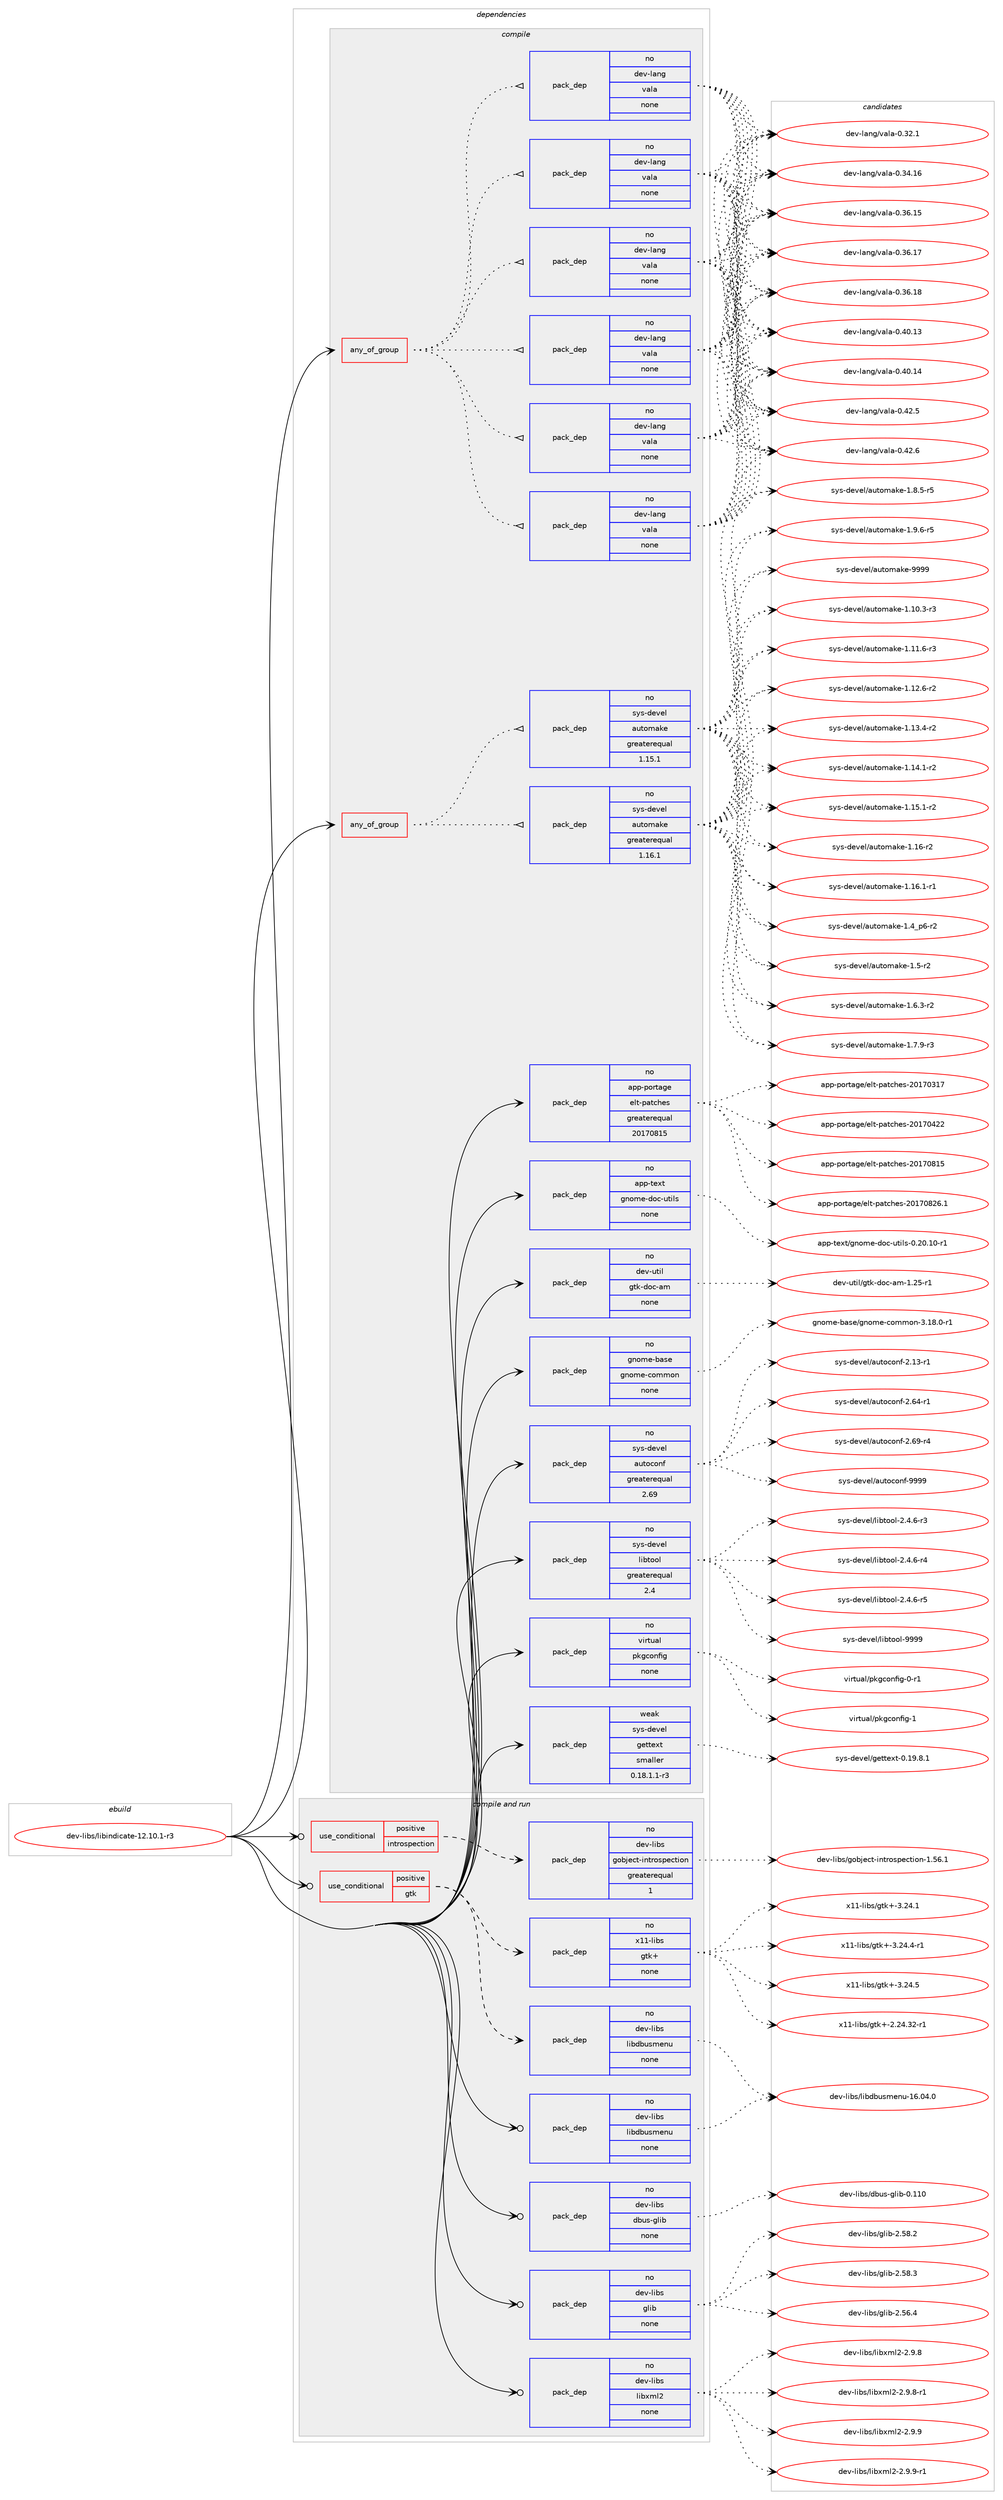 digraph prolog {

# *************
# Graph options
# *************

newrank=true;
concentrate=true;
compound=true;
graph [rankdir=LR,fontname=Helvetica,fontsize=10,ranksep=1.5];#, ranksep=2.5, nodesep=0.2];
edge  [arrowhead=vee];
node  [fontname=Helvetica,fontsize=10];

# **********
# The ebuild
# **********

subgraph cluster_leftcol {
color=gray;
rank=same;
label=<<i>ebuild</i>>;
id [label="dev-libs/libindicate-12.10.1-r3", color=red, width=4, href="../dev-libs/libindicate-12.10.1-r3.svg"];
}

# ****************
# The dependencies
# ****************

subgraph cluster_midcol {
color=gray;
label=<<i>dependencies</i>>;
subgraph cluster_compile {
fillcolor="#eeeeee";
style=filled;
label=<<i>compile</i>>;
subgraph any22279 {
dependency1368362 [label=<<TABLE BORDER="0" CELLBORDER="1" CELLSPACING="0" CELLPADDING="4"><TR><TD CELLPADDING="10">any_of_group</TD></TR></TABLE>>, shape=none, color=red];subgraph pack979456 {
dependency1368363 [label=<<TABLE BORDER="0" CELLBORDER="1" CELLSPACING="0" CELLPADDING="4" WIDTH="220"><TR><TD ROWSPAN="6" CELLPADDING="30">pack_dep</TD></TR><TR><TD WIDTH="110">no</TD></TR><TR><TD>dev-lang</TD></TR><TR><TD>vala</TD></TR><TR><TD>none</TD></TR><TR><TD></TD></TR></TABLE>>, shape=none, color=blue];
}
dependency1368362:e -> dependency1368363:w [weight=20,style="dotted",arrowhead="oinv"];
subgraph pack979457 {
dependency1368364 [label=<<TABLE BORDER="0" CELLBORDER="1" CELLSPACING="0" CELLPADDING="4" WIDTH="220"><TR><TD ROWSPAN="6" CELLPADDING="30">pack_dep</TD></TR><TR><TD WIDTH="110">no</TD></TR><TR><TD>dev-lang</TD></TR><TR><TD>vala</TD></TR><TR><TD>none</TD></TR><TR><TD></TD></TR></TABLE>>, shape=none, color=blue];
}
dependency1368362:e -> dependency1368364:w [weight=20,style="dotted",arrowhead="oinv"];
subgraph pack979458 {
dependency1368365 [label=<<TABLE BORDER="0" CELLBORDER="1" CELLSPACING="0" CELLPADDING="4" WIDTH="220"><TR><TD ROWSPAN="6" CELLPADDING="30">pack_dep</TD></TR><TR><TD WIDTH="110">no</TD></TR><TR><TD>dev-lang</TD></TR><TR><TD>vala</TD></TR><TR><TD>none</TD></TR><TR><TD></TD></TR></TABLE>>, shape=none, color=blue];
}
dependency1368362:e -> dependency1368365:w [weight=20,style="dotted",arrowhead="oinv"];
subgraph pack979459 {
dependency1368366 [label=<<TABLE BORDER="0" CELLBORDER="1" CELLSPACING="0" CELLPADDING="4" WIDTH="220"><TR><TD ROWSPAN="6" CELLPADDING="30">pack_dep</TD></TR><TR><TD WIDTH="110">no</TD></TR><TR><TD>dev-lang</TD></TR><TR><TD>vala</TD></TR><TR><TD>none</TD></TR><TR><TD></TD></TR></TABLE>>, shape=none, color=blue];
}
dependency1368362:e -> dependency1368366:w [weight=20,style="dotted",arrowhead="oinv"];
subgraph pack979460 {
dependency1368367 [label=<<TABLE BORDER="0" CELLBORDER="1" CELLSPACING="0" CELLPADDING="4" WIDTH="220"><TR><TD ROWSPAN="6" CELLPADDING="30">pack_dep</TD></TR><TR><TD WIDTH="110">no</TD></TR><TR><TD>dev-lang</TD></TR><TR><TD>vala</TD></TR><TR><TD>none</TD></TR><TR><TD></TD></TR></TABLE>>, shape=none, color=blue];
}
dependency1368362:e -> dependency1368367:w [weight=20,style="dotted",arrowhead="oinv"];
subgraph pack979461 {
dependency1368368 [label=<<TABLE BORDER="0" CELLBORDER="1" CELLSPACING="0" CELLPADDING="4" WIDTH="220"><TR><TD ROWSPAN="6" CELLPADDING="30">pack_dep</TD></TR><TR><TD WIDTH="110">no</TD></TR><TR><TD>dev-lang</TD></TR><TR><TD>vala</TD></TR><TR><TD>none</TD></TR><TR><TD></TD></TR></TABLE>>, shape=none, color=blue];
}
dependency1368362:e -> dependency1368368:w [weight=20,style="dotted",arrowhead="oinv"];
}
id:e -> dependency1368362:w [weight=20,style="solid",arrowhead="vee"];
subgraph any22280 {
dependency1368369 [label=<<TABLE BORDER="0" CELLBORDER="1" CELLSPACING="0" CELLPADDING="4"><TR><TD CELLPADDING="10">any_of_group</TD></TR></TABLE>>, shape=none, color=red];subgraph pack979462 {
dependency1368370 [label=<<TABLE BORDER="0" CELLBORDER="1" CELLSPACING="0" CELLPADDING="4" WIDTH="220"><TR><TD ROWSPAN="6" CELLPADDING="30">pack_dep</TD></TR><TR><TD WIDTH="110">no</TD></TR><TR><TD>sys-devel</TD></TR><TR><TD>automake</TD></TR><TR><TD>greaterequal</TD></TR><TR><TD>1.16.1</TD></TR></TABLE>>, shape=none, color=blue];
}
dependency1368369:e -> dependency1368370:w [weight=20,style="dotted",arrowhead="oinv"];
subgraph pack979463 {
dependency1368371 [label=<<TABLE BORDER="0" CELLBORDER="1" CELLSPACING="0" CELLPADDING="4" WIDTH="220"><TR><TD ROWSPAN="6" CELLPADDING="30">pack_dep</TD></TR><TR><TD WIDTH="110">no</TD></TR><TR><TD>sys-devel</TD></TR><TR><TD>automake</TD></TR><TR><TD>greaterequal</TD></TR><TR><TD>1.15.1</TD></TR></TABLE>>, shape=none, color=blue];
}
dependency1368369:e -> dependency1368371:w [weight=20,style="dotted",arrowhead="oinv"];
}
id:e -> dependency1368369:w [weight=20,style="solid",arrowhead="vee"];
subgraph pack979464 {
dependency1368372 [label=<<TABLE BORDER="0" CELLBORDER="1" CELLSPACING="0" CELLPADDING="4" WIDTH="220"><TR><TD ROWSPAN="6" CELLPADDING="30">pack_dep</TD></TR><TR><TD WIDTH="110">no</TD></TR><TR><TD>app-portage</TD></TR><TR><TD>elt-patches</TD></TR><TR><TD>greaterequal</TD></TR><TR><TD>20170815</TD></TR></TABLE>>, shape=none, color=blue];
}
id:e -> dependency1368372:w [weight=20,style="solid",arrowhead="vee"];
subgraph pack979465 {
dependency1368373 [label=<<TABLE BORDER="0" CELLBORDER="1" CELLSPACING="0" CELLPADDING="4" WIDTH="220"><TR><TD ROWSPAN="6" CELLPADDING="30">pack_dep</TD></TR><TR><TD WIDTH="110">no</TD></TR><TR><TD>app-text</TD></TR><TR><TD>gnome-doc-utils</TD></TR><TR><TD>none</TD></TR><TR><TD></TD></TR></TABLE>>, shape=none, color=blue];
}
id:e -> dependency1368373:w [weight=20,style="solid",arrowhead="vee"];
subgraph pack979466 {
dependency1368374 [label=<<TABLE BORDER="0" CELLBORDER="1" CELLSPACING="0" CELLPADDING="4" WIDTH="220"><TR><TD ROWSPAN="6" CELLPADDING="30">pack_dep</TD></TR><TR><TD WIDTH="110">no</TD></TR><TR><TD>dev-util</TD></TR><TR><TD>gtk-doc-am</TD></TR><TR><TD>none</TD></TR><TR><TD></TD></TR></TABLE>>, shape=none, color=blue];
}
id:e -> dependency1368374:w [weight=20,style="solid",arrowhead="vee"];
subgraph pack979467 {
dependency1368375 [label=<<TABLE BORDER="0" CELLBORDER="1" CELLSPACING="0" CELLPADDING="4" WIDTH="220"><TR><TD ROWSPAN="6" CELLPADDING="30">pack_dep</TD></TR><TR><TD WIDTH="110">no</TD></TR><TR><TD>gnome-base</TD></TR><TR><TD>gnome-common</TD></TR><TR><TD>none</TD></TR><TR><TD></TD></TR></TABLE>>, shape=none, color=blue];
}
id:e -> dependency1368375:w [weight=20,style="solid",arrowhead="vee"];
subgraph pack979468 {
dependency1368376 [label=<<TABLE BORDER="0" CELLBORDER="1" CELLSPACING="0" CELLPADDING="4" WIDTH="220"><TR><TD ROWSPAN="6" CELLPADDING="30">pack_dep</TD></TR><TR><TD WIDTH="110">no</TD></TR><TR><TD>sys-devel</TD></TR><TR><TD>autoconf</TD></TR><TR><TD>greaterequal</TD></TR><TR><TD>2.69</TD></TR></TABLE>>, shape=none, color=blue];
}
id:e -> dependency1368376:w [weight=20,style="solid",arrowhead="vee"];
subgraph pack979469 {
dependency1368377 [label=<<TABLE BORDER="0" CELLBORDER="1" CELLSPACING="0" CELLPADDING="4" WIDTH="220"><TR><TD ROWSPAN="6" CELLPADDING="30">pack_dep</TD></TR><TR><TD WIDTH="110">no</TD></TR><TR><TD>sys-devel</TD></TR><TR><TD>libtool</TD></TR><TR><TD>greaterequal</TD></TR><TR><TD>2.4</TD></TR></TABLE>>, shape=none, color=blue];
}
id:e -> dependency1368377:w [weight=20,style="solid",arrowhead="vee"];
subgraph pack979470 {
dependency1368378 [label=<<TABLE BORDER="0" CELLBORDER="1" CELLSPACING="0" CELLPADDING="4" WIDTH="220"><TR><TD ROWSPAN="6" CELLPADDING="30">pack_dep</TD></TR><TR><TD WIDTH="110">no</TD></TR><TR><TD>virtual</TD></TR><TR><TD>pkgconfig</TD></TR><TR><TD>none</TD></TR><TR><TD></TD></TR></TABLE>>, shape=none, color=blue];
}
id:e -> dependency1368378:w [weight=20,style="solid",arrowhead="vee"];
subgraph pack979471 {
dependency1368379 [label=<<TABLE BORDER="0" CELLBORDER="1" CELLSPACING="0" CELLPADDING="4" WIDTH="220"><TR><TD ROWSPAN="6" CELLPADDING="30">pack_dep</TD></TR><TR><TD WIDTH="110">weak</TD></TR><TR><TD>sys-devel</TD></TR><TR><TD>gettext</TD></TR><TR><TD>smaller</TD></TR><TR><TD>0.18.1.1-r3</TD></TR></TABLE>>, shape=none, color=blue];
}
id:e -> dependency1368379:w [weight=20,style="solid",arrowhead="vee"];
}
subgraph cluster_compileandrun {
fillcolor="#eeeeee";
style=filled;
label=<<i>compile and run</i>>;
subgraph cond366075 {
dependency1368380 [label=<<TABLE BORDER="0" CELLBORDER="1" CELLSPACING="0" CELLPADDING="4"><TR><TD ROWSPAN="3" CELLPADDING="10">use_conditional</TD></TR><TR><TD>positive</TD></TR><TR><TD>gtk</TD></TR></TABLE>>, shape=none, color=red];
subgraph pack979472 {
dependency1368381 [label=<<TABLE BORDER="0" CELLBORDER="1" CELLSPACING="0" CELLPADDING="4" WIDTH="220"><TR><TD ROWSPAN="6" CELLPADDING="30">pack_dep</TD></TR><TR><TD WIDTH="110">no</TD></TR><TR><TD>dev-libs</TD></TR><TR><TD>libdbusmenu</TD></TR><TR><TD>none</TD></TR><TR><TD></TD></TR></TABLE>>, shape=none, color=blue];
}
dependency1368380:e -> dependency1368381:w [weight=20,style="dashed",arrowhead="vee"];
subgraph pack979473 {
dependency1368382 [label=<<TABLE BORDER="0" CELLBORDER="1" CELLSPACING="0" CELLPADDING="4" WIDTH="220"><TR><TD ROWSPAN="6" CELLPADDING="30">pack_dep</TD></TR><TR><TD WIDTH="110">no</TD></TR><TR><TD>x11-libs</TD></TR><TR><TD>gtk+</TD></TR><TR><TD>none</TD></TR><TR><TD></TD></TR></TABLE>>, shape=none, color=blue];
}
dependency1368380:e -> dependency1368382:w [weight=20,style="dashed",arrowhead="vee"];
}
id:e -> dependency1368380:w [weight=20,style="solid",arrowhead="odotvee"];
subgraph cond366076 {
dependency1368383 [label=<<TABLE BORDER="0" CELLBORDER="1" CELLSPACING="0" CELLPADDING="4"><TR><TD ROWSPAN="3" CELLPADDING="10">use_conditional</TD></TR><TR><TD>positive</TD></TR><TR><TD>introspection</TD></TR></TABLE>>, shape=none, color=red];
subgraph pack979474 {
dependency1368384 [label=<<TABLE BORDER="0" CELLBORDER="1" CELLSPACING="0" CELLPADDING="4" WIDTH="220"><TR><TD ROWSPAN="6" CELLPADDING="30">pack_dep</TD></TR><TR><TD WIDTH="110">no</TD></TR><TR><TD>dev-libs</TD></TR><TR><TD>gobject-introspection</TD></TR><TR><TD>greaterequal</TD></TR><TR><TD>1</TD></TR></TABLE>>, shape=none, color=blue];
}
dependency1368383:e -> dependency1368384:w [weight=20,style="dashed",arrowhead="vee"];
}
id:e -> dependency1368383:w [weight=20,style="solid",arrowhead="odotvee"];
subgraph pack979475 {
dependency1368385 [label=<<TABLE BORDER="0" CELLBORDER="1" CELLSPACING="0" CELLPADDING="4" WIDTH="220"><TR><TD ROWSPAN="6" CELLPADDING="30">pack_dep</TD></TR><TR><TD WIDTH="110">no</TD></TR><TR><TD>dev-libs</TD></TR><TR><TD>dbus-glib</TD></TR><TR><TD>none</TD></TR><TR><TD></TD></TR></TABLE>>, shape=none, color=blue];
}
id:e -> dependency1368385:w [weight=20,style="solid",arrowhead="odotvee"];
subgraph pack979476 {
dependency1368386 [label=<<TABLE BORDER="0" CELLBORDER="1" CELLSPACING="0" CELLPADDING="4" WIDTH="220"><TR><TD ROWSPAN="6" CELLPADDING="30">pack_dep</TD></TR><TR><TD WIDTH="110">no</TD></TR><TR><TD>dev-libs</TD></TR><TR><TD>glib</TD></TR><TR><TD>none</TD></TR><TR><TD></TD></TR></TABLE>>, shape=none, color=blue];
}
id:e -> dependency1368386:w [weight=20,style="solid",arrowhead="odotvee"];
subgraph pack979477 {
dependency1368387 [label=<<TABLE BORDER="0" CELLBORDER="1" CELLSPACING="0" CELLPADDING="4" WIDTH="220"><TR><TD ROWSPAN="6" CELLPADDING="30">pack_dep</TD></TR><TR><TD WIDTH="110">no</TD></TR><TR><TD>dev-libs</TD></TR><TR><TD>libdbusmenu</TD></TR><TR><TD>none</TD></TR><TR><TD></TD></TR></TABLE>>, shape=none, color=blue];
}
id:e -> dependency1368387:w [weight=20,style="solid",arrowhead="odotvee"];
subgraph pack979478 {
dependency1368388 [label=<<TABLE BORDER="0" CELLBORDER="1" CELLSPACING="0" CELLPADDING="4" WIDTH="220"><TR><TD ROWSPAN="6" CELLPADDING="30">pack_dep</TD></TR><TR><TD WIDTH="110">no</TD></TR><TR><TD>dev-libs</TD></TR><TR><TD>libxml2</TD></TR><TR><TD>none</TD></TR><TR><TD></TD></TR></TABLE>>, shape=none, color=blue];
}
id:e -> dependency1368388:w [weight=20,style="solid",arrowhead="odotvee"];
}
subgraph cluster_run {
fillcolor="#eeeeee";
style=filled;
label=<<i>run</i>>;
}
}

# **************
# The candidates
# **************

subgraph cluster_choices {
rank=same;
color=gray;
label=<<i>candidates</i>>;

subgraph choice979456 {
color=black;
nodesep=1;
choice100101118451089711010347118971089745484651504649 [label="dev-lang/vala-0.32.1", color=red, width=4,href="../dev-lang/vala-0.32.1.svg"];
choice10010111845108971101034711897108974548465152464954 [label="dev-lang/vala-0.34.16", color=red, width=4,href="../dev-lang/vala-0.34.16.svg"];
choice10010111845108971101034711897108974548465154464953 [label="dev-lang/vala-0.36.15", color=red, width=4,href="../dev-lang/vala-0.36.15.svg"];
choice10010111845108971101034711897108974548465154464955 [label="dev-lang/vala-0.36.17", color=red, width=4,href="../dev-lang/vala-0.36.17.svg"];
choice10010111845108971101034711897108974548465154464956 [label="dev-lang/vala-0.36.18", color=red, width=4,href="../dev-lang/vala-0.36.18.svg"];
choice10010111845108971101034711897108974548465248464951 [label="dev-lang/vala-0.40.13", color=red, width=4,href="../dev-lang/vala-0.40.13.svg"];
choice10010111845108971101034711897108974548465248464952 [label="dev-lang/vala-0.40.14", color=red, width=4,href="../dev-lang/vala-0.40.14.svg"];
choice100101118451089711010347118971089745484652504653 [label="dev-lang/vala-0.42.5", color=red, width=4,href="../dev-lang/vala-0.42.5.svg"];
choice100101118451089711010347118971089745484652504654 [label="dev-lang/vala-0.42.6", color=red, width=4,href="../dev-lang/vala-0.42.6.svg"];
dependency1368363:e -> choice100101118451089711010347118971089745484651504649:w [style=dotted,weight="100"];
dependency1368363:e -> choice10010111845108971101034711897108974548465152464954:w [style=dotted,weight="100"];
dependency1368363:e -> choice10010111845108971101034711897108974548465154464953:w [style=dotted,weight="100"];
dependency1368363:e -> choice10010111845108971101034711897108974548465154464955:w [style=dotted,weight="100"];
dependency1368363:e -> choice10010111845108971101034711897108974548465154464956:w [style=dotted,weight="100"];
dependency1368363:e -> choice10010111845108971101034711897108974548465248464951:w [style=dotted,weight="100"];
dependency1368363:e -> choice10010111845108971101034711897108974548465248464952:w [style=dotted,weight="100"];
dependency1368363:e -> choice100101118451089711010347118971089745484652504653:w [style=dotted,weight="100"];
dependency1368363:e -> choice100101118451089711010347118971089745484652504654:w [style=dotted,weight="100"];
}
subgraph choice979457 {
color=black;
nodesep=1;
choice100101118451089711010347118971089745484651504649 [label="dev-lang/vala-0.32.1", color=red, width=4,href="../dev-lang/vala-0.32.1.svg"];
choice10010111845108971101034711897108974548465152464954 [label="dev-lang/vala-0.34.16", color=red, width=4,href="../dev-lang/vala-0.34.16.svg"];
choice10010111845108971101034711897108974548465154464953 [label="dev-lang/vala-0.36.15", color=red, width=4,href="../dev-lang/vala-0.36.15.svg"];
choice10010111845108971101034711897108974548465154464955 [label="dev-lang/vala-0.36.17", color=red, width=4,href="../dev-lang/vala-0.36.17.svg"];
choice10010111845108971101034711897108974548465154464956 [label="dev-lang/vala-0.36.18", color=red, width=4,href="../dev-lang/vala-0.36.18.svg"];
choice10010111845108971101034711897108974548465248464951 [label="dev-lang/vala-0.40.13", color=red, width=4,href="../dev-lang/vala-0.40.13.svg"];
choice10010111845108971101034711897108974548465248464952 [label="dev-lang/vala-0.40.14", color=red, width=4,href="../dev-lang/vala-0.40.14.svg"];
choice100101118451089711010347118971089745484652504653 [label="dev-lang/vala-0.42.5", color=red, width=4,href="../dev-lang/vala-0.42.5.svg"];
choice100101118451089711010347118971089745484652504654 [label="dev-lang/vala-0.42.6", color=red, width=4,href="../dev-lang/vala-0.42.6.svg"];
dependency1368364:e -> choice100101118451089711010347118971089745484651504649:w [style=dotted,weight="100"];
dependency1368364:e -> choice10010111845108971101034711897108974548465152464954:w [style=dotted,weight="100"];
dependency1368364:e -> choice10010111845108971101034711897108974548465154464953:w [style=dotted,weight="100"];
dependency1368364:e -> choice10010111845108971101034711897108974548465154464955:w [style=dotted,weight="100"];
dependency1368364:e -> choice10010111845108971101034711897108974548465154464956:w [style=dotted,weight="100"];
dependency1368364:e -> choice10010111845108971101034711897108974548465248464951:w [style=dotted,weight="100"];
dependency1368364:e -> choice10010111845108971101034711897108974548465248464952:w [style=dotted,weight="100"];
dependency1368364:e -> choice100101118451089711010347118971089745484652504653:w [style=dotted,weight="100"];
dependency1368364:e -> choice100101118451089711010347118971089745484652504654:w [style=dotted,weight="100"];
}
subgraph choice979458 {
color=black;
nodesep=1;
choice100101118451089711010347118971089745484651504649 [label="dev-lang/vala-0.32.1", color=red, width=4,href="../dev-lang/vala-0.32.1.svg"];
choice10010111845108971101034711897108974548465152464954 [label="dev-lang/vala-0.34.16", color=red, width=4,href="../dev-lang/vala-0.34.16.svg"];
choice10010111845108971101034711897108974548465154464953 [label="dev-lang/vala-0.36.15", color=red, width=4,href="../dev-lang/vala-0.36.15.svg"];
choice10010111845108971101034711897108974548465154464955 [label="dev-lang/vala-0.36.17", color=red, width=4,href="../dev-lang/vala-0.36.17.svg"];
choice10010111845108971101034711897108974548465154464956 [label="dev-lang/vala-0.36.18", color=red, width=4,href="../dev-lang/vala-0.36.18.svg"];
choice10010111845108971101034711897108974548465248464951 [label="dev-lang/vala-0.40.13", color=red, width=4,href="../dev-lang/vala-0.40.13.svg"];
choice10010111845108971101034711897108974548465248464952 [label="dev-lang/vala-0.40.14", color=red, width=4,href="../dev-lang/vala-0.40.14.svg"];
choice100101118451089711010347118971089745484652504653 [label="dev-lang/vala-0.42.5", color=red, width=4,href="../dev-lang/vala-0.42.5.svg"];
choice100101118451089711010347118971089745484652504654 [label="dev-lang/vala-0.42.6", color=red, width=4,href="../dev-lang/vala-0.42.6.svg"];
dependency1368365:e -> choice100101118451089711010347118971089745484651504649:w [style=dotted,weight="100"];
dependency1368365:e -> choice10010111845108971101034711897108974548465152464954:w [style=dotted,weight="100"];
dependency1368365:e -> choice10010111845108971101034711897108974548465154464953:w [style=dotted,weight="100"];
dependency1368365:e -> choice10010111845108971101034711897108974548465154464955:w [style=dotted,weight="100"];
dependency1368365:e -> choice10010111845108971101034711897108974548465154464956:w [style=dotted,weight="100"];
dependency1368365:e -> choice10010111845108971101034711897108974548465248464951:w [style=dotted,weight="100"];
dependency1368365:e -> choice10010111845108971101034711897108974548465248464952:w [style=dotted,weight="100"];
dependency1368365:e -> choice100101118451089711010347118971089745484652504653:w [style=dotted,weight="100"];
dependency1368365:e -> choice100101118451089711010347118971089745484652504654:w [style=dotted,weight="100"];
}
subgraph choice979459 {
color=black;
nodesep=1;
choice100101118451089711010347118971089745484651504649 [label="dev-lang/vala-0.32.1", color=red, width=4,href="../dev-lang/vala-0.32.1.svg"];
choice10010111845108971101034711897108974548465152464954 [label="dev-lang/vala-0.34.16", color=red, width=4,href="../dev-lang/vala-0.34.16.svg"];
choice10010111845108971101034711897108974548465154464953 [label="dev-lang/vala-0.36.15", color=red, width=4,href="../dev-lang/vala-0.36.15.svg"];
choice10010111845108971101034711897108974548465154464955 [label="dev-lang/vala-0.36.17", color=red, width=4,href="../dev-lang/vala-0.36.17.svg"];
choice10010111845108971101034711897108974548465154464956 [label="dev-lang/vala-0.36.18", color=red, width=4,href="../dev-lang/vala-0.36.18.svg"];
choice10010111845108971101034711897108974548465248464951 [label="dev-lang/vala-0.40.13", color=red, width=4,href="../dev-lang/vala-0.40.13.svg"];
choice10010111845108971101034711897108974548465248464952 [label="dev-lang/vala-0.40.14", color=red, width=4,href="../dev-lang/vala-0.40.14.svg"];
choice100101118451089711010347118971089745484652504653 [label="dev-lang/vala-0.42.5", color=red, width=4,href="../dev-lang/vala-0.42.5.svg"];
choice100101118451089711010347118971089745484652504654 [label="dev-lang/vala-0.42.6", color=red, width=4,href="../dev-lang/vala-0.42.6.svg"];
dependency1368366:e -> choice100101118451089711010347118971089745484651504649:w [style=dotted,weight="100"];
dependency1368366:e -> choice10010111845108971101034711897108974548465152464954:w [style=dotted,weight="100"];
dependency1368366:e -> choice10010111845108971101034711897108974548465154464953:w [style=dotted,weight="100"];
dependency1368366:e -> choice10010111845108971101034711897108974548465154464955:w [style=dotted,weight="100"];
dependency1368366:e -> choice10010111845108971101034711897108974548465154464956:w [style=dotted,weight="100"];
dependency1368366:e -> choice10010111845108971101034711897108974548465248464951:w [style=dotted,weight="100"];
dependency1368366:e -> choice10010111845108971101034711897108974548465248464952:w [style=dotted,weight="100"];
dependency1368366:e -> choice100101118451089711010347118971089745484652504653:w [style=dotted,weight="100"];
dependency1368366:e -> choice100101118451089711010347118971089745484652504654:w [style=dotted,weight="100"];
}
subgraph choice979460 {
color=black;
nodesep=1;
choice100101118451089711010347118971089745484651504649 [label="dev-lang/vala-0.32.1", color=red, width=4,href="../dev-lang/vala-0.32.1.svg"];
choice10010111845108971101034711897108974548465152464954 [label="dev-lang/vala-0.34.16", color=red, width=4,href="../dev-lang/vala-0.34.16.svg"];
choice10010111845108971101034711897108974548465154464953 [label="dev-lang/vala-0.36.15", color=red, width=4,href="../dev-lang/vala-0.36.15.svg"];
choice10010111845108971101034711897108974548465154464955 [label="dev-lang/vala-0.36.17", color=red, width=4,href="../dev-lang/vala-0.36.17.svg"];
choice10010111845108971101034711897108974548465154464956 [label="dev-lang/vala-0.36.18", color=red, width=4,href="../dev-lang/vala-0.36.18.svg"];
choice10010111845108971101034711897108974548465248464951 [label="dev-lang/vala-0.40.13", color=red, width=4,href="../dev-lang/vala-0.40.13.svg"];
choice10010111845108971101034711897108974548465248464952 [label="dev-lang/vala-0.40.14", color=red, width=4,href="../dev-lang/vala-0.40.14.svg"];
choice100101118451089711010347118971089745484652504653 [label="dev-lang/vala-0.42.5", color=red, width=4,href="../dev-lang/vala-0.42.5.svg"];
choice100101118451089711010347118971089745484652504654 [label="dev-lang/vala-0.42.6", color=red, width=4,href="../dev-lang/vala-0.42.6.svg"];
dependency1368367:e -> choice100101118451089711010347118971089745484651504649:w [style=dotted,weight="100"];
dependency1368367:e -> choice10010111845108971101034711897108974548465152464954:w [style=dotted,weight="100"];
dependency1368367:e -> choice10010111845108971101034711897108974548465154464953:w [style=dotted,weight="100"];
dependency1368367:e -> choice10010111845108971101034711897108974548465154464955:w [style=dotted,weight="100"];
dependency1368367:e -> choice10010111845108971101034711897108974548465154464956:w [style=dotted,weight="100"];
dependency1368367:e -> choice10010111845108971101034711897108974548465248464951:w [style=dotted,weight="100"];
dependency1368367:e -> choice10010111845108971101034711897108974548465248464952:w [style=dotted,weight="100"];
dependency1368367:e -> choice100101118451089711010347118971089745484652504653:w [style=dotted,weight="100"];
dependency1368367:e -> choice100101118451089711010347118971089745484652504654:w [style=dotted,weight="100"];
}
subgraph choice979461 {
color=black;
nodesep=1;
choice100101118451089711010347118971089745484651504649 [label="dev-lang/vala-0.32.1", color=red, width=4,href="../dev-lang/vala-0.32.1.svg"];
choice10010111845108971101034711897108974548465152464954 [label="dev-lang/vala-0.34.16", color=red, width=4,href="../dev-lang/vala-0.34.16.svg"];
choice10010111845108971101034711897108974548465154464953 [label="dev-lang/vala-0.36.15", color=red, width=4,href="../dev-lang/vala-0.36.15.svg"];
choice10010111845108971101034711897108974548465154464955 [label="dev-lang/vala-0.36.17", color=red, width=4,href="../dev-lang/vala-0.36.17.svg"];
choice10010111845108971101034711897108974548465154464956 [label="dev-lang/vala-0.36.18", color=red, width=4,href="../dev-lang/vala-0.36.18.svg"];
choice10010111845108971101034711897108974548465248464951 [label="dev-lang/vala-0.40.13", color=red, width=4,href="../dev-lang/vala-0.40.13.svg"];
choice10010111845108971101034711897108974548465248464952 [label="dev-lang/vala-0.40.14", color=red, width=4,href="../dev-lang/vala-0.40.14.svg"];
choice100101118451089711010347118971089745484652504653 [label="dev-lang/vala-0.42.5", color=red, width=4,href="../dev-lang/vala-0.42.5.svg"];
choice100101118451089711010347118971089745484652504654 [label="dev-lang/vala-0.42.6", color=red, width=4,href="../dev-lang/vala-0.42.6.svg"];
dependency1368368:e -> choice100101118451089711010347118971089745484651504649:w [style=dotted,weight="100"];
dependency1368368:e -> choice10010111845108971101034711897108974548465152464954:w [style=dotted,weight="100"];
dependency1368368:e -> choice10010111845108971101034711897108974548465154464953:w [style=dotted,weight="100"];
dependency1368368:e -> choice10010111845108971101034711897108974548465154464955:w [style=dotted,weight="100"];
dependency1368368:e -> choice10010111845108971101034711897108974548465154464956:w [style=dotted,weight="100"];
dependency1368368:e -> choice10010111845108971101034711897108974548465248464951:w [style=dotted,weight="100"];
dependency1368368:e -> choice10010111845108971101034711897108974548465248464952:w [style=dotted,weight="100"];
dependency1368368:e -> choice100101118451089711010347118971089745484652504653:w [style=dotted,weight="100"];
dependency1368368:e -> choice100101118451089711010347118971089745484652504654:w [style=dotted,weight="100"];
}
subgraph choice979462 {
color=black;
nodesep=1;
choice11512111545100101118101108479711711611110997107101454946494846514511451 [label="sys-devel/automake-1.10.3-r3", color=red, width=4,href="../sys-devel/automake-1.10.3-r3.svg"];
choice11512111545100101118101108479711711611110997107101454946494946544511451 [label="sys-devel/automake-1.11.6-r3", color=red, width=4,href="../sys-devel/automake-1.11.6-r3.svg"];
choice11512111545100101118101108479711711611110997107101454946495046544511450 [label="sys-devel/automake-1.12.6-r2", color=red, width=4,href="../sys-devel/automake-1.12.6-r2.svg"];
choice11512111545100101118101108479711711611110997107101454946495146524511450 [label="sys-devel/automake-1.13.4-r2", color=red, width=4,href="../sys-devel/automake-1.13.4-r2.svg"];
choice11512111545100101118101108479711711611110997107101454946495246494511450 [label="sys-devel/automake-1.14.1-r2", color=red, width=4,href="../sys-devel/automake-1.14.1-r2.svg"];
choice11512111545100101118101108479711711611110997107101454946495346494511450 [label="sys-devel/automake-1.15.1-r2", color=red, width=4,href="../sys-devel/automake-1.15.1-r2.svg"];
choice1151211154510010111810110847971171161111099710710145494649544511450 [label="sys-devel/automake-1.16-r2", color=red, width=4,href="../sys-devel/automake-1.16-r2.svg"];
choice11512111545100101118101108479711711611110997107101454946495446494511449 [label="sys-devel/automake-1.16.1-r1", color=red, width=4,href="../sys-devel/automake-1.16.1-r1.svg"];
choice115121115451001011181011084797117116111109971071014549465295112544511450 [label="sys-devel/automake-1.4_p6-r2", color=red, width=4,href="../sys-devel/automake-1.4_p6-r2.svg"];
choice11512111545100101118101108479711711611110997107101454946534511450 [label="sys-devel/automake-1.5-r2", color=red, width=4,href="../sys-devel/automake-1.5-r2.svg"];
choice115121115451001011181011084797117116111109971071014549465446514511450 [label="sys-devel/automake-1.6.3-r2", color=red, width=4,href="../sys-devel/automake-1.6.3-r2.svg"];
choice115121115451001011181011084797117116111109971071014549465546574511451 [label="sys-devel/automake-1.7.9-r3", color=red, width=4,href="../sys-devel/automake-1.7.9-r3.svg"];
choice115121115451001011181011084797117116111109971071014549465646534511453 [label="sys-devel/automake-1.8.5-r5", color=red, width=4,href="../sys-devel/automake-1.8.5-r5.svg"];
choice115121115451001011181011084797117116111109971071014549465746544511453 [label="sys-devel/automake-1.9.6-r5", color=red, width=4,href="../sys-devel/automake-1.9.6-r5.svg"];
choice115121115451001011181011084797117116111109971071014557575757 [label="sys-devel/automake-9999", color=red, width=4,href="../sys-devel/automake-9999.svg"];
dependency1368370:e -> choice11512111545100101118101108479711711611110997107101454946494846514511451:w [style=dotted,weight="100"];
dependency1368370:e -> choice11512111545100101118101108479711711611110997107101454946494946544511451:w [style=dotted,weight="100"];
dependency1368370:e -> choice11512111545100101118101108479711711611110997107101454946495046544511450:w [style=dotted,weight="100"];
dependency1368370:e -> choice11512111545100101118101108479711711611110997107101454946495146524511450:w [style=dotted,weight="100"];
dependency1368370:e -> choice11512111545100101118101108479711711611110997107101454946495246494511450:w [style=dotted,weight="100"];
dependency1368370:e -> choice11512111545100101118101108479711711611110997107101454946495346494511450:w [style=dotted,weight="100"];
dependency1368370:e -> choice1151211154510010111810110847971171161111099710710145494649544511450:w [style=dotted,weight="100"];
dependency1368370:e -> choice11512111545100101118101108479711711611110997107101454946495446494511449:w [style=dotted,weight="100"];
dependency1368370:e -> choice115121115451001011181011084797117116111109971071014549465295112544511450:w [style=dotted,weight="100"];
dependency1368370:e -> choice11512111545100101118101108479711711611110997107101454946534511450:w [style=dotted,weight="100"];
dependency1368370:e -> choice115121115451001011181011084797117116111109971071014549465446514511450:w [style=dotted,weight="100"];
dependency1368370:e -> choice115121115451001011181011084797117116111109971071014549465546574511451:w [style=dotted,weight="100"];
dependency1368370:e -> choice115121115451001011181011084797117116111109971071014549465646534511453:w [style=dotted,weight="100"];
dependency1368370:e -> choice115121115451001011181011084797117116111109971071014549465746544511453:w [style=dotted,weight="100"];
dependency1368370:e -> choice115121115451001011181011084797117116111109971071014557575757:w [style=dotted,weight="100"];
}
subgraph choice979463 {
color=black;
nodesep=1;
choice11512111545100101118101108479711711611110997107101454946494846514511451 [label="sys-devel/automake-1.10.3-r3", color=red, width=4,href="../sys-devel/automake-1.10.3-r3.svg"];
choice11512111545100101118101108479711711611110997107101454946494946544511451 [label="sys-devel/automake-1.11.6-r3", color=red, width=4,href="../sys-devel/automake-1.11.6-r3.svg"];
choice11512111545100101118101108479711711611110997107101454946495046544511450 [label="sys-devel/automake-1.12.6-r2", color=red, width=4,href="../sys-devel/automake-1.12.6-r2.svg"];
choice11512111545100101118101108479711711611110997107101454946495146524511450 [label="sys-devel/automake-1.13.4-r2", color=red, width=4,href="../sys-devel/automake-1.13.4-r2.svg"];
choice11512111545100101118101108479711711611110997107101454946495246494511450 [label="sys-devel/automake-1.14.1-r2", color=red, width=4,href="../sys-devel/automake-1.14.1-r2.svg"];
choice11512111545100101118101108479711711611110997107101454946495346494511450 [label="sys-devel/automake-1.15.1-r2", color=red, width=4,href="../sys-devel/automake-1.15.1-r2.svg"];
choice1151211154510010111810110847971171161111099710710145494649544511450 [label="sys-devel/automake-1.16-r2", color=red, width=4,href="../sys-devel/automake-1.16-r2.svg"];
choice11512111545100101118101108479711711611110997107101454946495446494511449 [label="sys-devel/automake-1.16.1-r1", color=red, width=4,href="../sys-devel/automake-1.16.1-r1.svg"];
choice115121115451001011181011084797117116111109971071014549465295112544511450 [label="sys-devel/automake-1.4_p6-r2", color=red, width=4,href="../sys-devel/automake-1.4_p6-r2.svg"];
choice11512111545100101118101108479711711611110997107101454946534511450 [label="sys-devel/automake-1.5-r2", color=red, width=4,href="../sys-devel/automake-1.5-r2.svg"];
choice115121115451001011181011084797117116111109971071014549465446514511450 [label="sys-devel/automake-1.6.3-r2", color=red, width=4,href="../sys-devel/automake-1.6.3-r2.svg"];
choice115121115451001011181011084797117116111109971071014549465546574511451 [label="sys-devel/automake-1.7.9-r3", color=red, width=4,href="../sys-devel/automake-1.7.9-r3.svg"];
choice115121115451001011181011084797117116111109971071014549465646534511453 [label="sys-devel/automake-1.8.5-r5", color=red, width=4,href="../sys-devel/automake-1.8.5-r5.svg"];
choice115121115451001011181011084797117116111109971071014549465746544511453 [label="sys-devel/automake-1.9.6-r5", color=red, width=4,href="../sys-devel/automake-1.9.6-r5.svg"];
choice115121115451001011181011084797117116111109971071014557575757 [label="sys-devel/automake-9999", color=red, width=4,href="../sys-devel/automake-9999.svg"];
dependency1368371:e -> choice11512111545100101118101108479711711611110997107101454946494846514511451:w [style=dotted,weight="100"];
dependency1368371:e -> choice11512111545100101118101108479711711611110997107101454946494946544511451:w [style=dotted,weight="100"];
dependency1368371:e -> choice11512111545100101118101108479711711611110997107101454946495046544511450:w [style=dotted,weight="100"];
dependency1368371:e -> choice11512111545100101118101108479711711611110997107101454946495146524511450:w [style=dotted,weight="100"];
dependency1368371:e -> choice11512111545100101118101108479711711611110997107101454946495246494511450:w [style=dotted,weight="100"];
dependency1368371:e -> choice11512111545100101118101108479711711611110997107101454946495346494511450:w [style=dotted,weight="100"];
dependency1368371:e -> choice1151211154510010111810110847971171161111099710710145494649544511450:w [style=dotted,weight="100"];
dependency1368371:e -> choice11512111545100101118101108479711711611110997107101454946495446494511449:w [style=dotted,weight="100"];
dependency1368371:e -> choice115121115451001011181011084797117116111109971071014549465295112544511450:w [style=dotted,weight="100"];
dependency1368371:e -> choice11512111545100101118101108479711711611110997107101454946534511450:w [style=dotted,weight="100"];
dependency1368371:e -> choice115121115451001011181011084797117116111109971071014549465446514511450:w [style=dotted,weight="100"];
dependency1368371:e -> choice115121115451001011181011084797117116111109971071014549465546574511451:w [style=dotted,weight="100"];
dependency1368371:e -> choice115121115451001011181011084797117116111109971071014549465646534511453:w [style=dotted,weight="100"];
dependency1368371:e -> choice115121115451001011181011084797117116111109971071014549465746544511453:w [style=dotted,weight="100"];
dependency1368371:e -> choice115121115451001011181011084797117116111109971071014557575757:w [style=dotted,weight="100"];
}
subgraph choice979464 {
color=black;
nodesep=1;
choice97112112451121111141169710310147101108116451129711699104101115455048495548514955 [label="app-portage/elt-patches-20170317", color=red, width=4,href="../app-portage/elt-patches-20170317.svg"];
choice97112112451121111141169710310147101108116451129711699104101115455048495548525050 [label="app-portage/elt-patches-20170422", color=red, width=4,href="../app-portage/elt-patches-20170422.svg"];
choice97112112451121111141169710310147101108116451129711699104101115455048495548564953 [label="app-portage/elt-patches-20170815", color=red, width=4,href="../app-portage/elt-patches-20170815.svg"];
choice971121124511211111411697103101471011081164511297116991041011154550484955485650544649 [label="app-portage/elt-patches-20170826.1", color=red, width=4,href="../app-portage/elt-patches-20170826.1.svg"];
dependency1368372:e -> choice97112112451121111141169710310147101108116451129711699104101115455048495548514955:w [style=dotted,weight="100"];
dependency1368372:e -> choice97112112451121111141169710310147101108116451129711699104101115455048495548525050:w [style=dotted,weight="100"];
dependency1368372:e -> choice97112112451121111141169710310147101108116451129711699104101115455048495548564953:w [style=dotted,weight="100"];
dependency1368372:e -> choice971121124511211111411697103101471011081164511297116991041011154550484955485650544649:w [style=dotted,weight="100"];
}
subgraph choice979465 {
color=black;
nodesep=1;
choice97112112451161011201164710311011110910145100111994511711610510811545484650484649484511449 [label="app-text/gnome-doc-utils-0.20.10-r1", color=red, width=4,href="../app-text/gnome-doc-utils-0.20.10-r1.svg"];
dependency1368373:e -> choice97112112451161011201164710311011110910145100111994511711610510811545484650484649484511449:w [style=dotted,weight="100"];
}
subgraph choice979466 {
color=black;
nodesep=1;
choice10010111845117116105108471031161074510011199459710945494650534511449 [label="dev-util/gtk-doc-am-1.25-r1", color=red, width=4,href="../dev-util/gtk-doc-am-1.25-r1.svg"];
dependency1368374:e -> choice10010111845117116105108471031161074510011199459710945494650534511449:w [style=dotted,weight="100"];
}
subgraph choice979467 {
color=black;
nodesep=1;
choice103110111109101459897115101471031101111091014599111109109111110455146495646484511449 [label="gnome-base/gnome-common-3.18.0-r1", color=red, width=4,href="../gnome-base/gnome-common-3.18.0-r1.svg"];
dependency1368375:e -> choice103110111109101459897115101471031101111091014599111109109111110455146495646484511449:w [style=dotted,weight="100"];
}
subgraph choice979468 {
color=black;
nodesep=1;
choice1151211154510010111810110847971171161119911111010245504649514511449 [label="sys-devel/autoconf-2.13-r1", color=red, width=4,href="../sys-devel/autoconf-2.13-r1.svg"];
choice1151211154510010111810110847971171161119911111010245504654524511449 [label="sys-devel/autoconf-2.64-r1", color=red, width=4,href="../sys-devel/autoconf-2.64-r1.svg"];
choice1151211154510010111810110847971171161119911111010245504654574511452 [label="sys-devel/autoconf-2.69-r4", color=red, width=4,href="../sys-devel/autoconf-2.69-r4.svg"];
choice115121115451001011181011084797117116111991111101024557575757 [label="sys-devel/autoconf-9999", color=red, width=4,href="../sys-devel/autoconf-9999.svg"];
dependency1368376:e -> choice1151211154510010111810110847971171161119911111010245504649514511449:w [style=dotted,weight="100"];
dependency1368376:e -> choice1151211154510010111810110847971171161119911111010245504654524511449:w [style=dotted,weight="100"];
dependency1368376:e -> choice1151211154510010111810110847971171161119911111010245504654574511452:w [style=dotted,weight="100"];
dependency1368376:e -> choice115121115451001011181011084797117116111991111101024557575757:w [style=dotted,weight="100"];
}
subgraph choice979469 {
color=black;
nodesep=1;
choice1151211154510010111810110847108105981161111111084550465246544511451 [label="sys-devel/libtool-2.4.6-r3", color=red, width=4,href="../sys-devel/libtool-2.4.6-r3.svg"];
choice1151211154510010111810110847108105981161111111084550465246544511452 [label="sys-devel/libtool-2.4.6-r4", color=red, width=4,href="../sys-devel/libtool-2.4.6-r4.svg"];
choice1151211154510010111810110847108105981161111111084550465246544511453 [label="sys-devel/libtool-2.4.6-r5", color=red, width=4,href="../sys-devel/libtool-2.4.6-r5.svg"];
choice1151211154510010111810110847108105981161111111084557575757 [label="sys-devel/libtool-9999", color=red, width=4,href="../sys-devel/libtool-9999.svg"];
dependency1368377:e -> choice1151211154510010111810110847108105981161111111084550465246544511451:w [style=dotted,weight="100"];
dependency1368377:e -> choice1151211154510010111810110847108105981161111111084550465246544511452:w [style=dotted,weight="100"];
dependency1368377:e -> choice1151211154510010111810110847108105981161111111084550465246544511453:w [style=dotted,weight="100"];
dependency1368377:e -> choice1151211154510010111810110847108105981161111111084557575757:w [style=dotted,weight="100"];
}
subgraph choice979470 {
color=black;
nodesep=1;
choice11810511411611797108471121071039911111010210510345484511449 [label="virtual/pkgconfig-0-r1", color=red, width=4,href="../virtual/pkgconfig-0-r1.svg"];
choice1181051141161179710847112107103991111101021051034549 [label="virtual/pkgconfig-1", color=red, width=4,href="../virtual/pkgconfig-1.svg"];
dependency1368378:e -> choice11810511411611797108471121071039911111010210510345484511449:w [style=dotted,weight="100"];
dependency1368378:e -> choice1181051141161179710847112107103991111101021051034549:w [style=dotted,weight="100"];
}
subgraph choice979471 {
color=black;
nodesep=1;
choice1151211154510010111810110847103101116116101120116454846495746564649 [label="sys-devel/gettext-0.19.8.1", color=red, width=4,href="../sys-devel/gettext-0.19.8.1.svg"];
dependency1368379:e -> choice1151211154510010111810110847103101116116101120116454846495746564649:w [style=dotted,weight="100"];
}
subgraph choice979472 {
color=black;
nodesep=1;
choice10010111845108105981154710810598100981171151091011101174549544648524648 [label="dev-libs/libdbusmenu-16.04.0", color=red, width=4,href="../dev-libs/libdbusmenu-16.04.0.svg"];
dependency1368381:e -> choice10010111845108105981154710810598100981171151091011101174549544648524648:w [style=dotted,weight="100"];
}
subgraph choice979473 {
color=black;
nodesep=1;
choice12049494510810598115471031161074345504650524651504511449 [label="x11-libs/gtk+-2.24.32-r1", color=red, width=4,href="../x11-libs/gtk+-2.24.32-r1.svg"];
choice12049494510810598115471031161074345514650524649 [label="x11-libs/gtk+-3.24.1", color=red, width=4,href="../x11-libs/gtk+-3.24.1.svg"];
choice120494945108105981154710311610743455146505246524511449 [label="x11-libs/gtk+-3.24.4-r1", color=red, width=4,href="../x11-libs/gtk+-3.24.4-r1.svg"];
choice12049494510810598115471031161074345514650524653 [label="x11-libs/gtk+-3.24.5", color=red, width=4,href="../x11-libs/gtk+-3.24.5.svg"];
dependency1368382:e -> choice12049494510810598115471031161074345504650524651504511449:w [style=dotted,weight="100"];
dependency1368382:e -> choice12049494510810598115471031161074345514650524649:w [style=dotted,weight="100"];
dependency1368382:e -> choice120494945108105981154710311610743455146505246524511449:w [style=dotted,weight="100"];
dependency1368382:e -> choice12049494510810598115471031161074345514650524653:w [style=dotted,weight="100"];
}
subgraph choice979474 {
color=black;
nodesep=1;
choice1001011184510810598115471031119810610199116451051101161141111151121019911610511111045494653544649 [label="dev-libs/gobject-introspection-1.56.1", color=red, width=4,href="../dev-libs/gobject-introspection-1.56.1.svg"];
dependency1368384:e -> choice1001011184510810598115471031119810610199116451051101161141111151121019911610511111045494653544649:w [style=dotted,weight="100"];
}
subgraph choice979475 {
color=black;
nodesep=1;
choice100101118451081059811547100981171154510310810598454846494948 [label="dev-libs/dbus-glib-0.110", color=red, width=4,href="../dev-libs/dbus-glib-0.110.svg"];
dependency1368385:e -> choice100101118451081059811547100981171154510310810598454846494948:w [style=dotted,weight="100"];
}
subgraph choice979476 {
color=black;
nodesep=1;
choice1001011184510810598115471031081059845504653544652 [label="dev-libs/glib-2.56.4", color=red, width=4,href="../dev-libs/glib-2.56.4.svg"];
choice1001011184510810598115471031081059845504653564650 [label="dev-libs/glib-2.58.2", color=red, width=4,href="../dev-libs/glib-2.58.2.svg"];
choice1001011184510810598115471031081059845504653564651 [label="dev-libs/glib-2.58.3", color=red, width=4,href="../dev-libs/glib-2.58.3.svg"];
dependency1368386:e -> choice1001011184510810598115471031081059845504653544652:w [style=dotted,weight="100"];
dependency1368386:e -> choice1001011184510810598115471031081059845504653564650:w [style=dotted,weight="100"];
dependency1368386:e -> choice1001011184510810598115471031081059845504653564651:w [style=dotted,weight="100"];
}
subgraph choice979477 {
color=black;
nodesep=1;
choice10010111845108105981154710810598100981171151091011101174549544648524648 [label="dev-libs/libdbusmenu-16.04.0", color=red, width=4,href="../dev-libs/libdbusmenu-16.04.0.svg"];
dependency1368387:e -> choice10010111845108105981154710810598100981171151091011101174549544648524648:w [style=dotted,weight="100"];
}
subgraph choice979478 {
color=black;
nodesep=1;
choice1001011184510810598115471081059812010910850455046574656 [label="dev-libs/libxml2-2.9.8", color=red, width=4,href="../dev-libs/libxml2-2.9.8.svg"];
choice10010111845108105981154710810598120109108504550465746564511449 [label="dev-libs/libxml2-2.9.8-r1", color=red, width=4,href="../dev-libs/libxml2-2.9.8-r1.svg"];
choice1001011184510810598115471081059812010910850455046574657 [label="dev-libs/libxml2-2.9.9", color=red, width=4,href="../dev-libs/libxml2-2.9.9.svg"];
choice10010111845108105981154710810598120109108504550465746574511449 [label="dev-libs/libxml2-2.9.9-r1", color=red, width=4,href="../dev-libs/libxml2-2.9.9-r1.svg"];
dependency1368388:e -> choice1001011184510810598115471081059812010910850455046574656:w [style=dotted,weight="100"];
dependency1368388:e -> choice10010111845108105981154710810598120109108504550465746564511449:w [style=dotted,weight="100"];
dependency1368388:e -> choice1001011184510810598115471081059812010910850455046574657:w [style=dotted,weight="100"];
dependency1368388:e -> choice10010111845108105981154710810598120109108504550465746574511449:w [style=dotted,weight="100"];
}
}

}
